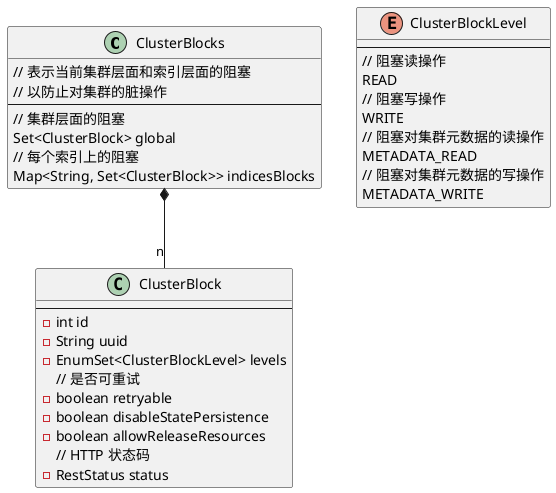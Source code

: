 @startuml

class ClusterBlocks {
    // 表示当前集群层面和索引层面的阻塞
    // 以防止对集群的脏操作
    ---
    // 集群层面的阻塞
    Set<ClusterBlock> global
    // 每个索引上的阻塞
    Map<String, Set<ClusterBlock>> indicesBlocks
}

class ClusterBlock{
    ---
    -int id
    -String uuid
    -EnumSet<ClusterBlockLevel> levels
    // 是否可重试
    -boolean retryable
    -boolean disableStatePersistence
    -boolean allowReleaseResources
    // HTTP 状态码
    -RestStatus status
}

enum ClusterBlockLevel{
    ---
    // 阻塞读操作
    READ
    // 阻塞写操作
    WRITE
    // 阻塞对集群元数据的读操作
    METADATA_READ
    // 阻塞对集群元数据的写操作
    METADATA_WRITE
}

ClusterBlocks *-- "n" ClusterBlock

@enduml